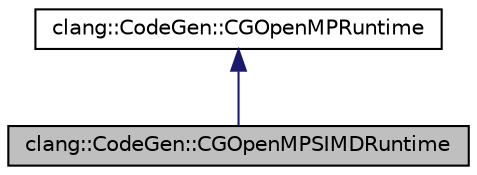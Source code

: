 digraph "clang::CodeGen::CGOpenMPSIMDRuntime"
{
 // LATEX_PDF_SIZE
  bgcolor="transparent";
  edge [fontname="Helvetica",fontsize="10",labelfontname="Helvetica",labelfontsize="10"];
  node [fontname="Helvetica",fontsize="10",shape=record];
  Node1 [label="clang::CodeGen::CGOpenMPSIMDRuntime",height=0.2,width=0.4,color="black", fillcolor="grey75", style="filled", fontcolor="black",tooltip="Class supports emissionof SIMD-only code."];
  Node2 -> Node1 [dir="back",color="midnightblue",fontsize="10",style="solid",fontname="Helvetica"];
  Node2 [label="clang::CodeGen::CGOpenMPRuntime",height=0.2,width=0.4,color="black",URL="$classclang_1_1CodeGen_1_1CGOpenMPRuntime.html",tooltip=" "];
}
